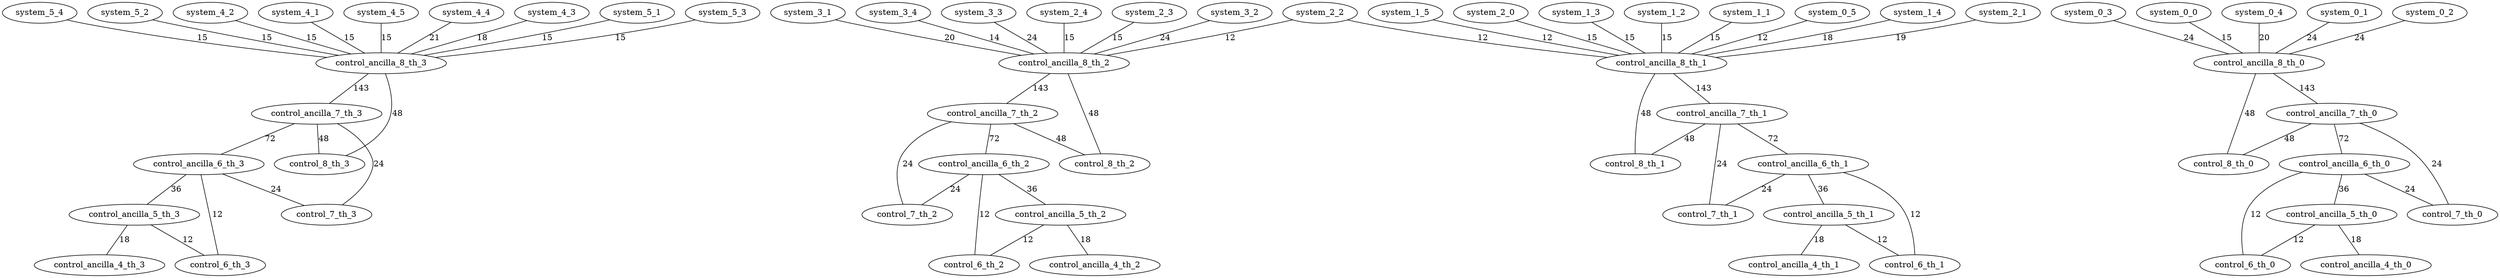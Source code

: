 graph G {
    system_5_4 -- control_ancilla_8_th_3 [label="15"];
    system_1_3 -- control_ancilla_8_th_1 [label="15"];
    system_5_2 -- control_ancilla_8_th_3 [label="15"];
    system_0_3 -- control_ancilla_8_th_0 [label="24"];
    system_4_2 -- control_ancilla_8_th_3 [label="15"];
    system_1_2 -- control_ancilla_8_th_1 [label="15"];
    system_4_1 -- control_ancilla_8_th_3 [label="15"];
    system_1_1 -- control_ancilla_8_th_1 [label="15"];
    system_3_3 -- control_ancilla_8_th_2 [label="24"];
    system_2_4 -- control_ancilla_8_th_2 [label="15"];
    control_ancilla_5_th_3 -- control_6_th_3 [label="12"];
    control_ancilla_5_th_2 -- control_6_th_2 [label="12"];
    system_4_5 -- control_ancilla_8_th_3 [label="15"];
    system_2_3 -- control_ancilla_8_th_2 [label="15"];
    system_2_2 -- control_ancilla_8_th_2 [label="12"];
    system_4_4 -- control_ancilla_8_th_3 [label="21"];
    system_0_5 -- control_ancilla_8_th_1 [label="12"];
    system_1_4 -- control_ancilla_8_th_1 [label="18"];
    control_ancilla_6_th_1 -- control_7_th_1 [label="24"];
    control_ancilla_6_th_0 -- control_7_th_0 [label="24"];
    system_3_2 -- control_ancilla_8_th_2 [label="24"];
    control_ancilla_7_th_2 -- control_8_th_2 [label="48"];
    system_2_2 -- control_ancilla_8_th_1 [label="12"];
    system_4_3 -- control_ancilla_8_th_3 [label="18"];
    system_3_1 -- control_ancilla_8_th_2 [label="20"];
    system_2_1 -- control_ancilla_8_th_1 [label="19"];
    control_ancilla_7_th_3 -- control_8_th_3 [label="48"];
    system_1_5 -- control_ancilla_8_th_1 [label="12"];
    control_ancilla_8_th_1 -- control_ancilla_7_th_1 [label="143"];
    control_ancilla_8_th_3 -- control_8_th_3 [label="48"];
    control_ancilla_8_th_0 -- control_8_th_0 [label="48"];
    control_ancilla_7_th_2 -- control_ancilla_6_th_2 [label="72"];
    control_ancilla_7_th_0 -- control_7_th_0 [label="24"];
    control_ancilla_6_th_3 -- control_ancilla_5_th_3 [label="36"];
    control_ancilla_6_th_0 -- control_6_th_0 [label="12"];
    control_ancilla_6_th_2 -- control_6_th_2 [label="12"];
    control_ancilla_6_th_1 -- control_6_th_1 [label="12"];
    control_ancilla_5_th_3 -- control_ancilla_4_th_3 [label="18"];
    control_ancilla_5_th_1 -- control_ancilla_4_th_1 [label="18"];
    control_ancilla_8_th_2 -- control_ancilla_7_th_2 [label="143"];
    control_ancilla_5_th_0 -- control_ancilla_4_th_0 [label="18"];
    control_ancilla_5_th_0 -- control_6_th_0 [label="12"];
    control_ancilla_7_th_1 -- control_7_th_1 [label="24"];
    control_ancilla_7_th_1 -- control_ancilla_6_th_1 [label="72"];
    control_ancilla_8_th_1 -- control_8_th_1 [label="48"];
    system_3_4 -- control_ancilla_8_th_2 [label="14"];
    control_ancilla_6_th_1 -- control_ancilla_5_th_1 [label="36"];
    control_ancilla_7_th_3 -- control_ancilla_6_th_3 [label="72"];
    system_0_0 -- control_ancilla_8_th_0 [label="15"];
    control_ancilla_8_th_0 -- control_ancilla_7_th_0 [label="143"];
    control_ancilla_5_th_2 -- control_ancilla_4_th_2 [label="18"];
    control_ancilla_7_th_1 -- control_8_th_1 [label="48"];
    control_ancilla_6_th_0 -- control_ancilla_5_th_0 [label="36"];
    control_ancilla_7_th_0 -- control_8_th_0 [label="48"];
    control_ancilla_7_th_3 -- control_7_th_3 [label="24"];
    control_ancilla_6_th_2 -- control_7_th_2 [label="24"];
    control_ancilla_6_th_3 -- control_6_th_3 [label="12"];
    system_5_1 -- control_ancilla_8_th_3 [label="15"];
    control_ancilla_5_th_1 -- control_6_th_1 [label="12"];
    control_ancilla_7_th_2 -- control_7_th_2 [label="24"];
    control_ancilla_8_th_3 -- control_ancilla_7_th_3 [label="143"];
    system_0_4 -- control_ancilla_8_th_0 [label="20"];
    control_ancilla_7_th_0 -- control_ancilla_6_th_0 [label="72"];
    system_5_3 -- control_ancilla_8_th_3 [label="15"];
    system_0_1 -- control_ancilla_8_th_0 [label="24"];
    control_ancilla_6_th_2 -- control_ancilla_5_th_2 [label="36"];
    system_0_2 -- control_ancilla_8_th_0 [label="24"];
    control_ancilla_6_th_3 -- control_7_th_3 [label="24"];
    system_2_0 -- control_ancilla_8_th_1 [label="15"];
    control_ancilla_8_th_2 -- control_8_th_2 [label="48"];
}
